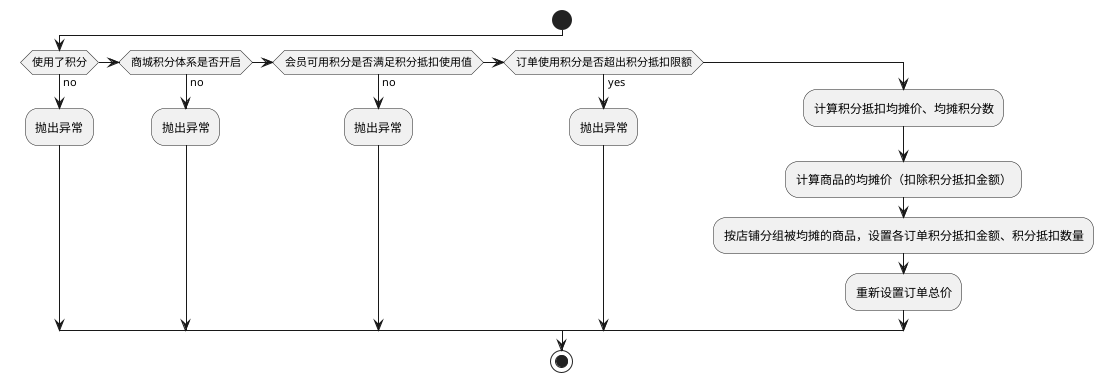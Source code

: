 @startuml
start
if (使用了积分) then (no)
  :抛出异常;
elseif (﻿商城积分体系是否开启) then (no)
  :抛出异常;
elseif (﻿会员可用积分是否满足积分抵扣使用值) then (no)
  :抛出异常;
elseif (﻿订单使用积分是否超出积分抵扣限额) then (yes)
  :抛出异常;
else
  :﻿计算积分抵扣均摊价、均摊积分数;
  :﻿计算商品的均摊价（扣除积分抵扣金额）;
  :﻿﻿按店铺分组被均摊的商品，设置各订单积分抵扣金额、积分抵扣数量;
  :重新设置订单总价;
endif
stop
@enduml
